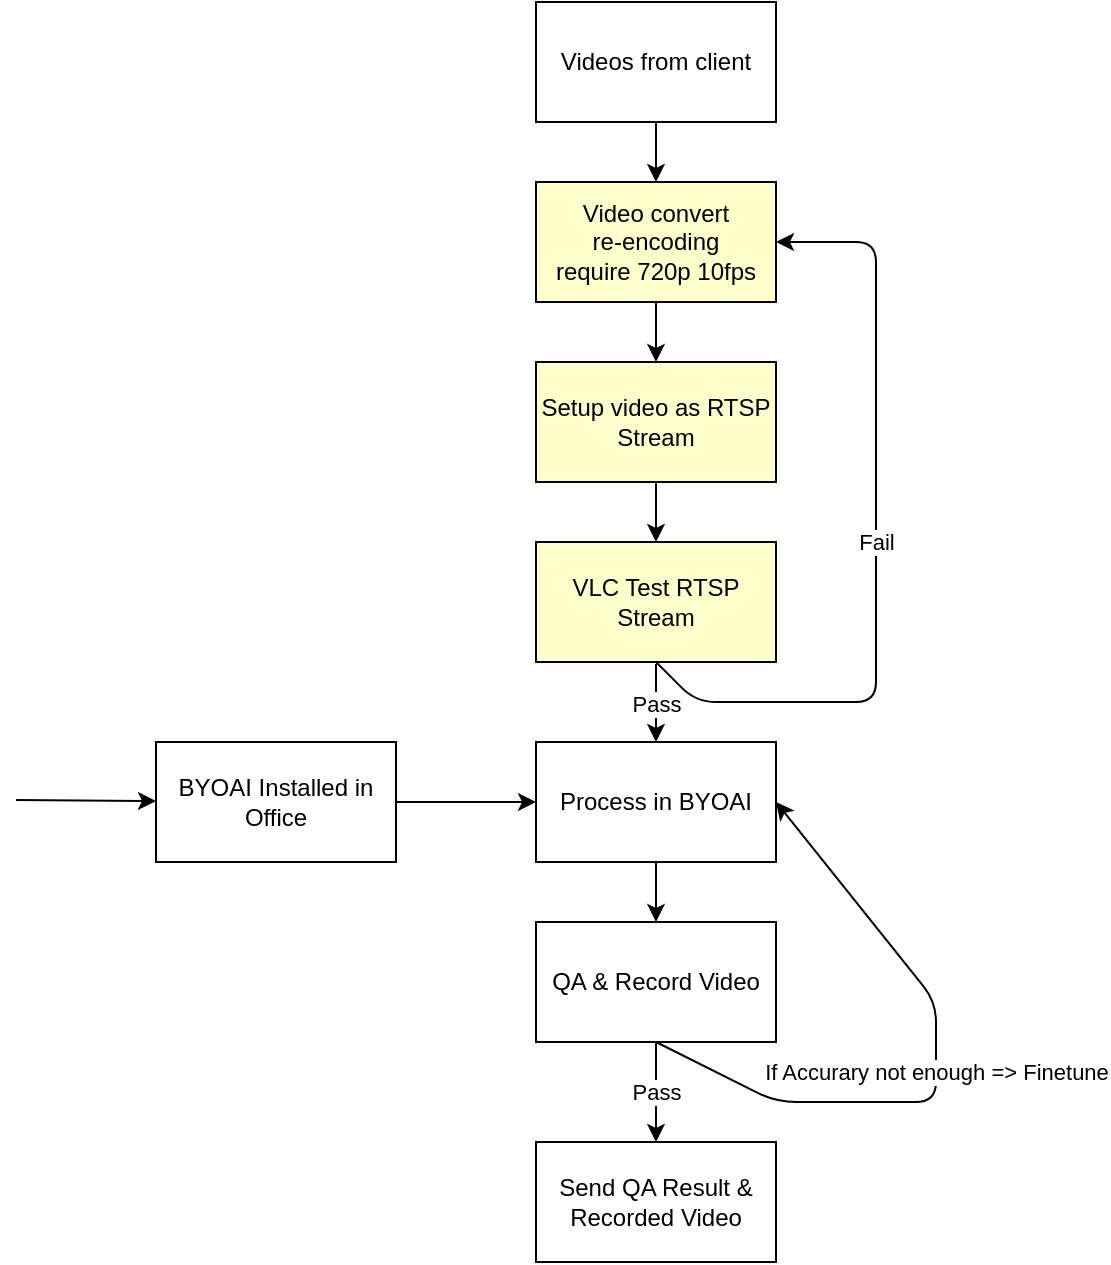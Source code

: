 <mxfile version="14.4.6" type="github">
  <diagram id="4MpO-mHFq29Pg5PuqAJ6" name="Page-1">
    <mxGraphModel dx="1550" dy="832" grid="1" gridSize="10" guides="1" tooltips="1" connect="1" arrows="1" fold="1" page="1" pageScale="1" pageWidth="850" pageHeight="1100" math="0" shadow="0">
      <root>
        <mxCell id="0" />
        <mxCell id="1" parent="0" />
        <mxCell id="rAPLxB1WvlFLBNGbYPzv-1" value="Videos from client" style="rounded=0;whiteSpace=wrap;html=1;" vertex="1" parent="1">
          <mxGeometry x="370" y="240" width="120" height="60" as="geometry" />
        </mxCell>
        <mxCell id="rAPLxB1WvlFLBNGbYPzv-2" value="" style="endArrow=classic;html=1;entryX=0.5;entryY=0;entryDx=0;entryDy=0;exitX=0.5;exitY=1;exitDx=0;exitDy=0;" edge="1" parent="1" source="rAPLxB1WvlFLBNGbYPzv-1" target="rAPLxB1WvlFLBNGbYPzv-3">
          <mxGeometry width="50" height="50" relative="1" as="geometry">
            <mxPoint x="420" y="290" as="sourcePoint" />
            <mxPoint x="410" y="370" as="targetPoint" />
            <Array as="points" />
          </mxGeometry>
        </mxCell>
        <mxCell id="rAPLxB1WvlFLBNGbYPzv-3" value="Video convert&lt;br&gt;re-encoding&lt;br&gt;require 720p 10fps" style="rounded=0;whiteSpace=wrap;html=1;fillColor=#FFFFCC;" vertex="1" parent="1">
          <mxGeometry x="370" y="330" width="120" height="60" as="geometry" />
        </mxCell>
        <mxCell id="rAPLxB1WvlFLBNGbYPzv-4" value="" style="endArrow=classic;html=1;exitX=0.5;exitY=1;exitDx=0;exitDy=0;" edge="1" parent="1" source="rAPLxB1WvlFLBNGbYPzv-3" target="rAPLxB1WvlFLBNGbYPzv-5">
          <mxGeometry width="50" height="50" relative="1" as="geometry">
            <mxPoint x="440" y="260" as="sourcePoint" />
            <mxPoint x="430" y="440" as="targetPoint" />
            <Array as="points" />
          </mxGeometry>
        </mxCell>
        <mxCell id="rAPLxB1WvlFLBNGbYPzv-5" value="Setup video as RTSP Stream" style="rounded=0;whiteSpace=wrap;html=1;fillColor=#FFFFCC;" vertex="1" parent="1">
          <mxGeometry x="370" y="420" width="120" height="60" as="geometry" />
        </mxCell>
        <mxCell id="rAPLxB1WvlFLBNGbYPzv-6" value="VLC Test RTSP Stream" style="rounded=0;whiteSpace=wrap;html=1;fillColor=#FFFFCC;" vertex="1" parent="1">
          <mxGeometry x="370" y="510" width="120" height="60" as="geometry" />
        </mxCell>
        <mxCell id="rAPLxB1WvlFLBNGbYPzv-7" value="" style="endArrow=classic;html=1;exitX=0.5;exitY=1;exitDx=0;exitDy=0;entryX=0.5;entryY=0;entryDx=0;entryDy=0;" edge="1" parent="1" source="rAPLxB1WvlFLBNGbYPzv-5" target="rAPLxB1WvlFLBNGbYPzv-6">
          <mxGeometry width="50" height="50" relative="1" as="geometry">
            <mxPoint x="570" y="540" as="sourcePoint" />
            <mxPoint x="620" y="490" as="targetPoint" />
          </mxGeometry>
        </mxCell>
        <mxCell id="rAPLxB1WvlFLBNGbYPzv-8" value="Process in BYOAI" style="rounded=0;whiteSpace=wrap;html=1;" vertex="1" parent="1">
          <mxGeometry x="370" y="610" width="120" height="60" as="geometry" />
        </mxCell>
        <mxCell id="rAPLxB1WvlFLBNGbYPzv-10" value="" style="endArrow=classic;html=1;entryX=0.5;entryY=0;entryDx=0;entryDy=0;" edge="1" parent="1" target="rAPLxB1WvlFLBNGbYPzv-8">
          <mxGeometry relative="1" as="geometry">
            <mxPoint x="430" y="571" as="sourcePoint" />
            <mxPoint x="595" y="610" as="targetPoint" />
          </mxGeometry>
        </mxCell>
        <mxCell id="rAPLxB1WvlFLBNGbYPzv-11" value="Pass" style="edgeLabel;resizable=0;html=1;align=center;verticalAlign=middle;" connectable="0" vertex="1" parent="rAPLxB1WvlFLBNGbYPzv-10">
          <mxGeometry relative="1" as="geometry" />
        </mxCell>
        <mxCell id="rAPLxB1WvlFLBNGbYPzv-13" value="" style="endArrow=classic;html=1;exitX=0.5;exitY=1;exitDx=0;exitDy=0;entryX=1;entryY=0.5;entryDx=0;entryDy=0;" edge="1" parent="1" source="rAPLxB1WvlFLBNGbYPzv-6" target="rAPLxB1WvlFLBNGbYPzv-3">
          <mxGeometry relative="1" as="geometry">
            <mxPoint x="432.44" y="581.02" as="sourcePoint" />
            <mxPoint x="540" y="360" as="targetPoint" />
            <Array as="points">
              <mxPoint x="450" y="590" />
              <mxPoint x="510" y="590" />
              <mxPoint x="540" y="590" />
              <mxPoint x="540" y="360" />
            </Array>
          </mxGeometry>
        </mxCell>
        <mxCell id="rAPLxB1WvlFLBNGbYPzv-14" value="Fail" style="edgeLabel;resizable=0;html=1;align=center;verticalAlign=middle;" connectable="0" vertex="1" parent="rAPLxB1WvlFLBNGbYPzv-13">
          <mxGeometry relative="1" as="geometry" />
        </mxCell>
        <mxCell id="rAPLxB1WvlFLBNGbYPzv-16" value="QA &amp;amp; Record Video" style="rounded=0;whiteSpace=wrap;html=1;" vertex="1" parent="1">
          <mxGeometry x="370" y="700" width="120" height="60" as="geometry" />
        </mxCell>
        <mxCell id="rAPLxB1WvlFLBNGbYPzv-17" value="" style="endArrow=classic;html=1;exitX=0.5;exitY=1;exitDx=0;exitDy=0;" edge="1" parent="1" source="rAPLxB1WvlFLBNGbYPzv-8" target="rAPLxB1WvlFLBNGbYPzv-16">
          <mxGeometry width="50" height="50" relative="1" as="geometry">
            <mxPoint x="440" y="490" as="sourcePoint" />
            <mxPoint x="440" y="520" as="targetPoint" />
          </mxGeometry>
        </mxCell>
        <mxCell id="rAPLxB1WvlFLBNGbYPzv-19" value="Send QA Result &amp;amp; Recorded Video" style="rounded=0;whiteSpace=wrap;html=1;" vertex="1" parent="1">
          <mxGeometry x="370" y="810" width="120" height="60" as="geometry" />
        </mxCell>
        <mxCell id="rAPLxB1WvlFLBNGbYPzv-22" value="" style="endArrow=classic;html=1;entryX=1;entryY=0.5;entryDx=0;entryDy=0;" edge="1" parent="1" target="rAPLxB1WvlFLBNGbYPzv-8">
          <mxGeometry relative="1" as="geometry">
            <mxPoint x="430" y="760" as="sourcePoint" />
            <mxPoint x="550" y="630" as="targetPoint" />
            <Array as="points">
              <mxPoint x="490" y="790" />
              <mxPoint x="570" y="790" />
              <mxPoint x="570" y="740" />
            </Array>
          </mxGeometry>
        </mxCell>
        <mxCell id="rAPLxB1WvlFLBNGbYPzv-23" value="If Accurary not enough =&amp;gt; Finetune" style="edgeLabel;resizable=0;html=1;align=center;verticalAlign=middle;" connectable="0" vertex="1" parent="rAPLxB1WvlFLBNGbYPzv-22">
          <mxGeometry relative="1" as="geometry" />
        </mxCell>
        <mxCell id="rAPLxB1WvlFLBNGbYPzv-25" value="" style="endArrow=classic;html=1;exitX=0.5;exitY=1;exitDx=0;exitDy=0;entryX=0.5;entryY=0;entryDx=0;entryDy=0;" edge="1" parent="1" source="rAPLxB1WvlFLBNGbYPzv-16" target="rAPLxB1WvlFLBNGbYPzv-19">
          <mxGeometry relative="1" as="geometry">
            <mxPoint x="430" y="760" as="sourcePoint" />
            <mxPoint x="650" y="740" as="targetPoint" />
          </mxGeometry>
        </mxCell>
        <mxCell id="rAPLxB1WvlFLBNGbYPzv-26" value="Pass" style="edgeLabel;resizable=0;html=1;align=center;verticalAlign=middle;" connectable="0" vertex="1" parent="rAPLxB1WvlFLBNGbYPzv-25">
          <mxGeometry relative="1" as="geometry" />
        </mxCell>
        <mxCell id="rAPLxB1WvlFLBNGbYPzv-27" value="" style="endArrow=classic;html=1;" edge="1" parent="1" target="rAPLxB1WvlFLBNGbYPzv-28">
          <mxGeometry width="50" height="50" relative="1" as="geometry">
            <mxPoint x="110" y="639" as="sourcePoint" />
            <mxPoint x="150" y="630" as="targetPoint" />
          </mxGeometry>
        </mxCell>
        <mxCell id="rAPLxB1WvlFLBNGbYPzv-28" value="BYOAI Installed in Office" style="rounded=0;whiteSpace=wrap;html=1;" vertex="1" parent="1">
          <mxGeometry x="180" y="610" width="120" height="60" as="geometry" />
        </mxCell>
        <mxCell id="rAPLxB1WvlFLBNGbYPzv-31" value="" style="endArrow=classic;html=1;entryX=0;entryY=0.5;entryDx=0;entryDy=0;exitX=1;exitY=0.5;exitDx=0;exitDy=0;" edge="1" parent="1" source="rAPLxB1WvlFLBNGbYPzv-28" target="rAPLxB1WvlFLBNGbYPzv-8">
          <mxGeometry width="50" height="50" relative="1" as="geometry">
            <mxPoint x="300" y="640" as="sourcePoint" />
            <mxPoint x="360" y="641" as="targetPoint" />
          </mxGeometry>
        </mxCell>
      </root>
    </mxGraphModel>
  </diagram>
</mxfile>
